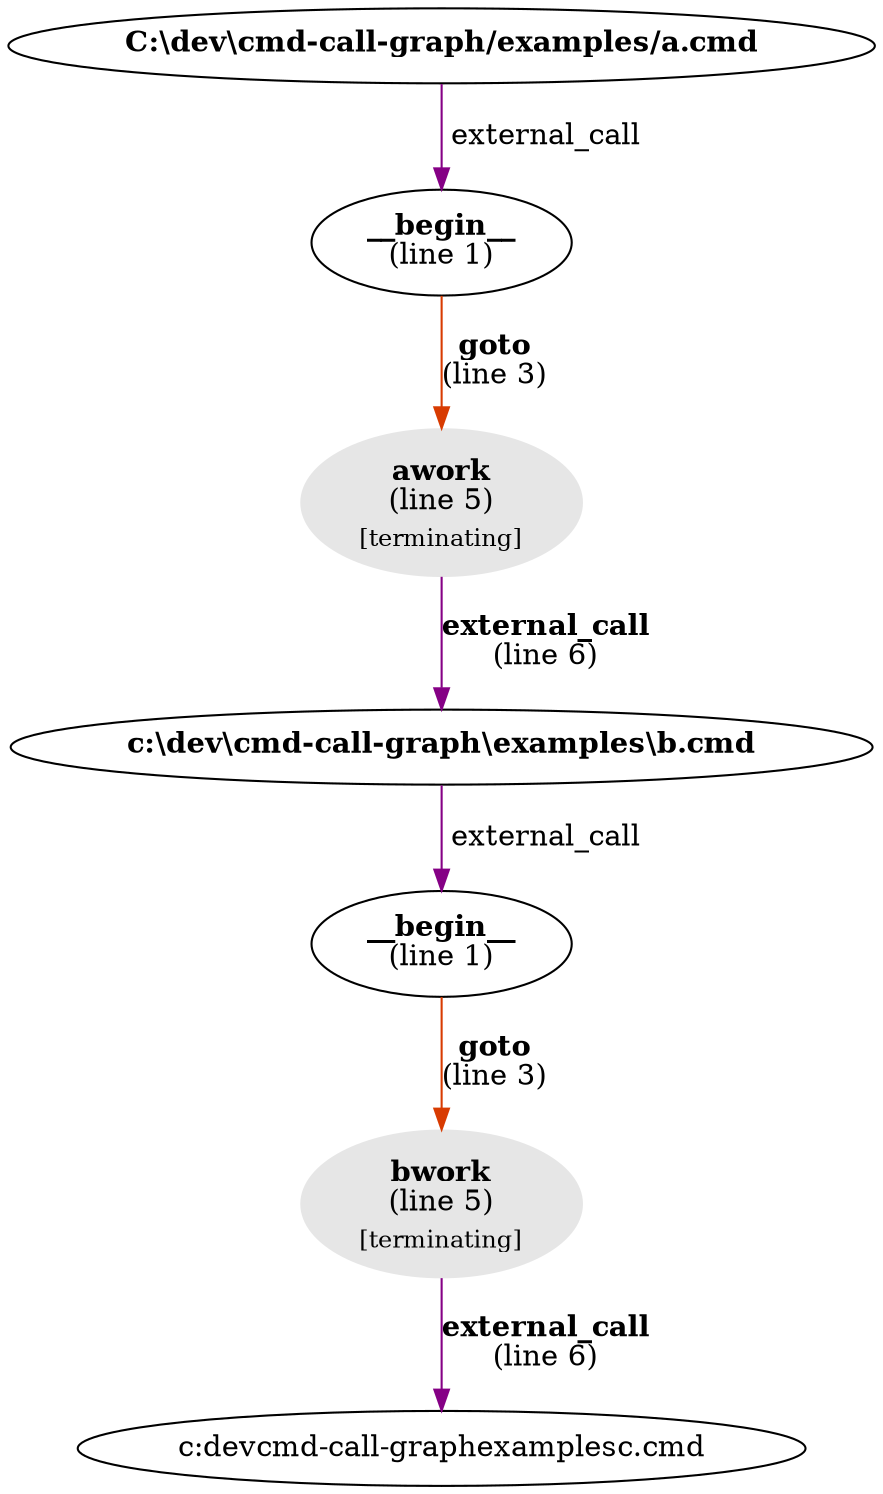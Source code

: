 digraph g {
"C:\dev\cmd-call-graph/examples/a.cmd" [label=<<b>C:\dev\cmd-call-graph/examples/a.cmd</b>>]
"C:\dev\cmd-call-graph/examples/a.cmd" -> "__begin__c:\dev\cmd-call-graph/examples/a.cmd" [label=" external_call",color="#850085"]
"__begin__c:\dev\cmd-call-graph/examples/a.cmd" [label=<<b>__begin__</b><br/>(line 1)>]
"__begin__c:\dev\cmd-call-graph/examples/a.cmd" -> "awork" [label=<<b>goto</b><br />(line 3)>,color="#d83b01"]
"awork" [color="#e6e6e6",style=filled,label=<<b>awork</b><br/>(line 5)<br/><sub>[terminating]</sub>>]
"awork" -> "c:\dev\cmd-call-graph\examples\b.cmd" [label=<<b>external_call</b><br />(line 6)>,color="#850085"]
"__begin__c:\dev\cmd-call-graph\examples\b.cmd" [label=<<b>__begin__</b><br/>(line 1)>]
"__begin__c:\dev\cmd-call-graph\examples\b.cmd" -> "bwork" [label=<<b>goto</b><br />(line 3)>,color="#d83b01"]
"bwork" [color="#e6e6e6",style=filled,label=<<b>bwork</b><br/>(line 5)<br/><sub>[terminating]</sub>>]
"bwork" -> "c:\dev\cmd-call-graph\examples\c.cmd" [label=<<b>external_call</b><br />(line 6)>,color="#850085"]
"c:\dev\cmd-call-graph\examples\b.cmd" [label=<<b>c:\dev\cmd-call-graph\examples\b.cmd</b>>]
"c:\dev\cmd-call-graph\examples\b.cmd" -> "__begin__c:\dev\cmd-call-graph\examples\b.cmd" [label=" external_call",color="#850085"]
}
